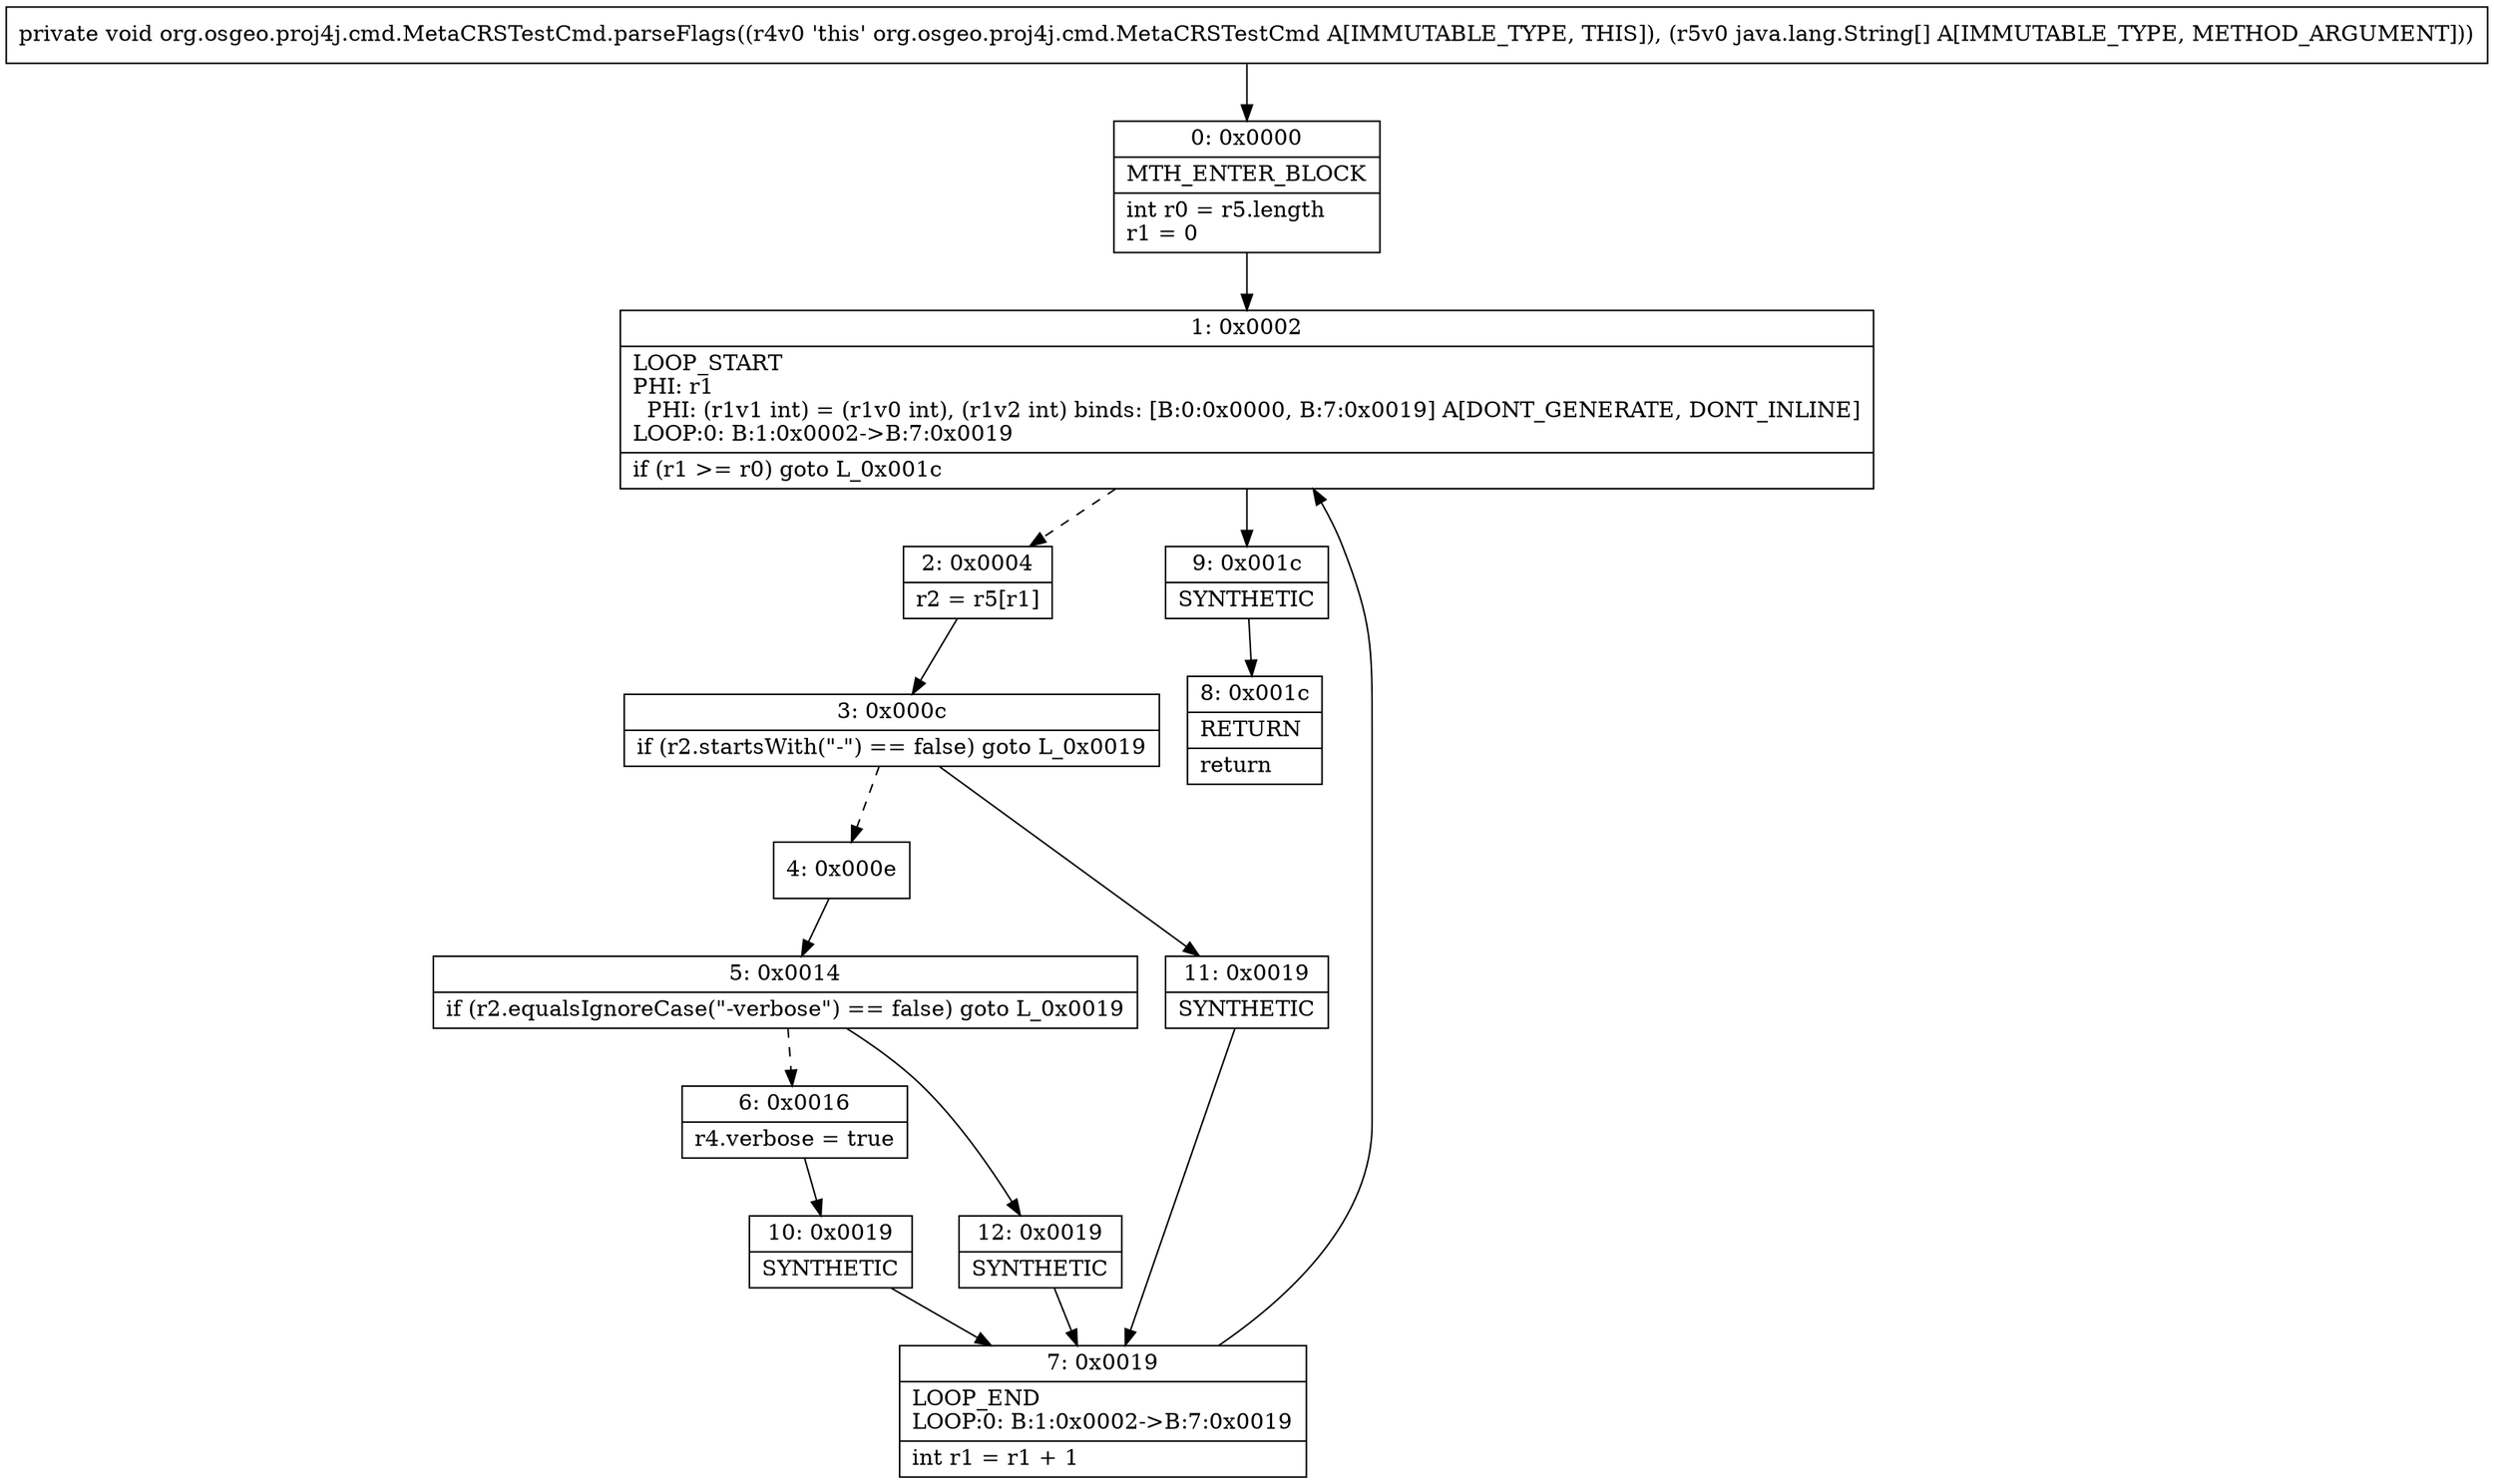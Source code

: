 digraph "CFG fororg.osgeo.proj4j.cmd.MetaCRSTestCmd.parseFlags([Ljava\/lang\/String;)V" {
Node_0 [shape=record,label="{0\:\ 0x0000|MTH_ENTER_BLOCK\l|int r0 = r5.length\lr1 = 0\l}"];
Node_1 [shape=record,label="{1\:\ 0x0002|LOOP_START\lPHI: r1 \l  PHI: (r1v1 int) = (r1v0 int), (r1v2 int) binds: [B:0:0x0000, B:7:0x0019] A[DONT_GENERATE, DONT_INLINE]\lLOOP:0: B:1:0x0002\-\>B:7:0x0019\l|if (r1 \>= r0) goto L_0x001c\l}"];
Node_2 [shape=record,label="{2\:\ 0x0004|r2 = r5[r1]\l}"];
Node_3 [shape=record,label="{3\:\ 0x000c|if (r2.startsWith(\"\-\") == false) goto L_0x0019\l}"];
Node_4 [shape=record,label="{4\:\ 0x000e}"];
Node_5 [shape=record,label="{5\:\ 0x0014|if (r2.equalsIgnoreCase(\"\-verbose\") == false) goto L_0x0019\l}"];
Node_6 [shape=record,label="{6\:\ 0x0016|r4.verbose = true\l}"];
Node_7 [shape=record,label="{7\:\ 0x0019|LOOP_END\lLOOP:0: B:1:0x0002\-\>B:7:0x0019\l|int r1 = r1 + 1\l}"];
Node_8 [shape=record,label="{8\:\ 0x001c|RETURN\l|return\l}"];
Node_9 [shape=record,label="{9\:\ 0x001c|SYNTHETIC\l}"];
Node_10 [shape=record,label="{10\:\ 0x0019|SYNTHETIC\l}"];
Node_11 [shape=record,label="{11\:\ 0x0019|SYNTHETIC\l}"];
Node_12 [shape=record,label="{12\:\ 0x0019|SYNTHETIC\l}"];
MethodNode[shape=record,label="{private void org.osgeo.proj4j.cmd.MetaCRSTestCmd.parseFlags((r4v0 'this' org.osgeo.proj4j.cmd.MetaCRSTestCmd A[IMMUTABLE_TYPE, THIS]), (r5v0 java.lang.String[] A[IMMUTABLE_TYPE, METHOD_ARGUMENT])) }"];
MethodNode -> Node_0;
Node_0 -> Node_1;
Node_1 -> Node_2[style=dashed];
Node_1 -> Node_9;
Node_2 -> Node_3;
Node_3 -> Node_4[style=dashed];
Node_3 -> Node_11;
Node_4 -> Node_5;
Node_5 -> Node_6[style=dashed];
Node_5 -> Node_12;
Node_6 -> Node_10;
Node_7 -> Node_1;
Node_9 -> Node_8;
Node_10 -> Node_7;
Node_11 -> Node_7;
Node_12 -> Node_7;
}

